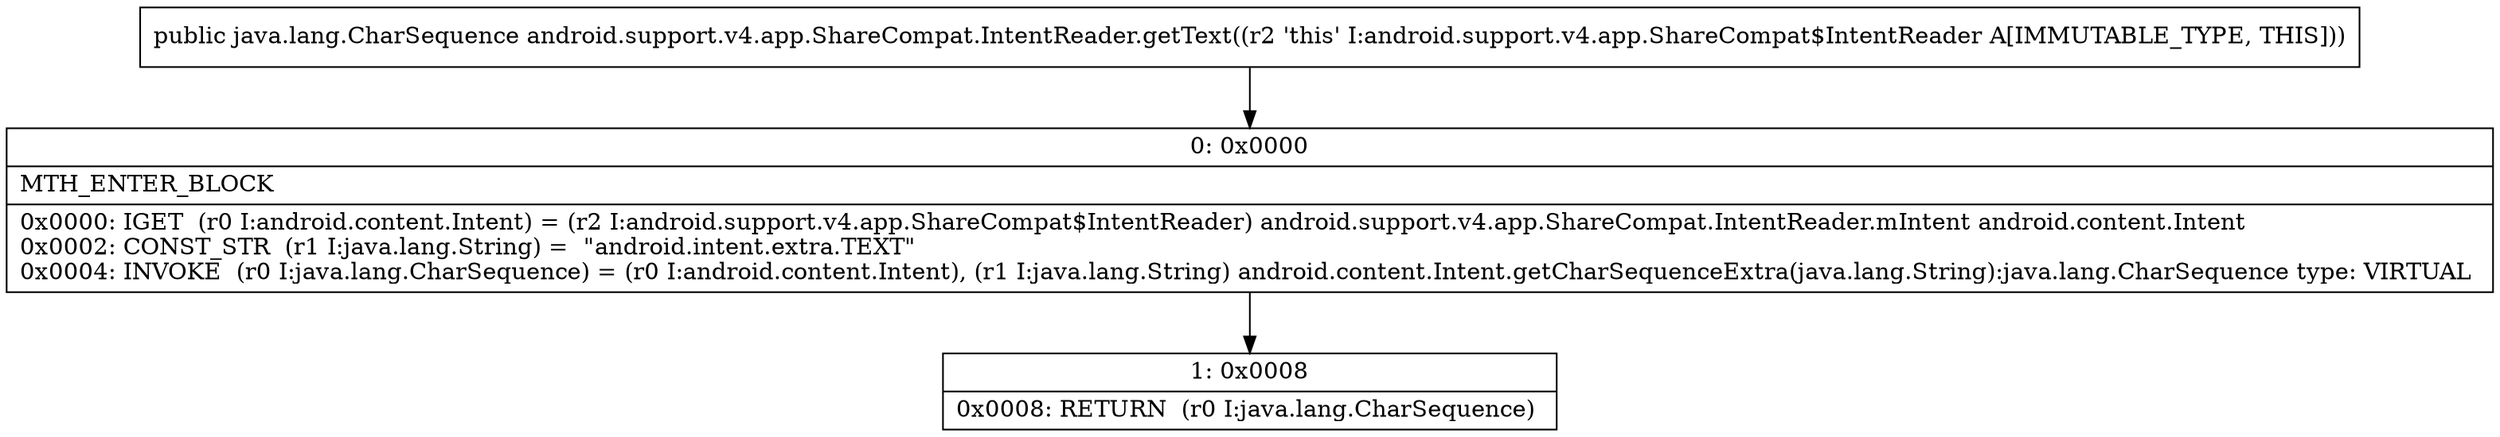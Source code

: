 digraph "CFG forandroid.support.v4.app.ShareCompat.IntentReader.getText()Ljava\/lang\/CharSequence;" {
Node_0 [shape=record,label="{0\:\ 0x0000|MTH_ENTER_BLOCK\l|0x0000: IGET  (r0 I:android.content.Intent) = (r2 I:android.support.v4.app.ShareCompat$IntentReader) android.support.v4.app.ShareCompat.IntentReader.mIntent android.content.Intent \l0x0002: CONST_STR  (r1 I:java.lang.String) =  \"android.intent.extra.TEXT\" \l0x0004: INVOKE  (r0 I:java.lang.CharSequence) = (r0 I:android.content.Intent), (r1 I:java.lang.String) android.content.Intent.getCharSequenceExtra(java.lang.String):java.lang.CharSequence type: VIRTUAL \l}"];
Node_1 [shape=record,label="{1\:\ 0x0008|0x0008: RETURN  (r0 I:java.lang.CharSequence) \l}"];
MethodNode[shape=record,label="{public java.lang.CharSequence android.support.v4.app.ShareCompat.IntentReader.getText((r2 'this' I:android.support.v4.app.ShareCompat$IntentReader A[IMMUTABLE_TYPE, THIS])) }"];
MethodNode -> Node_0;
Node_0 -> Node_1;
}

